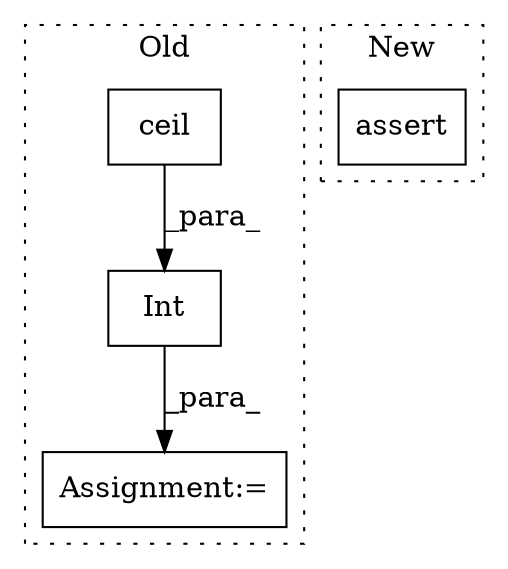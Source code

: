digraph G {
subgraph cluster0 {
1 [label="ceil" a="32" s="2127,2175" l="5,1" shape="box"];
3 [label="Int" a="32" s="2118,2176" l="4,1" shape="box"];
4 [label="Assignment:=" a="7" s="2117" l="1" shape="box"];
label = "Old";
style="dotted";
}
subgraph cluster1 {
2 [label="assert" a="6" s="2251" l="7" shape="box"];
label = "New";
style="dotted";
}
1 -> 3 [label="_para_"];
3 -> 4 [label="_para_"];
}